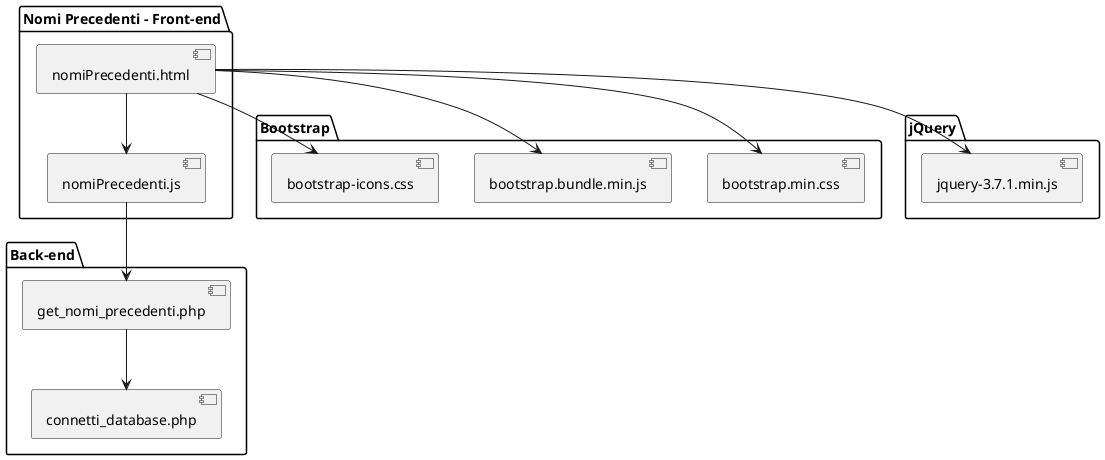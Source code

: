 @startuml package_nomiPrecedenti
package "Bootstrap" {
  [bootstrap.min.css]
  [bootstrap.bundle.min.js]
  [bootstrap-icons.css]
}

package "jQuery" {
  [jquery-3.7.1.min.js]
}

package "Nomi Precedenti - Front-end" {
  [nomiPrecedenti.html]
  [nomiPrecedenti.js]
}

package "Back-end" {
  [get_nomi_precedenti.php]
  [connetti_database.php]
}

' Inclusioni statiche da HTML
[nomiPrecedenti.html] --> [bootstrap.min.css]
[nomiPrecedenti.html] --> [bootstrap.bundle.min.js]
[nomiPrecedenti.html] --> [bootstrap-icons.css]
[nomiPrecedenti.html] --> [jquery-3.7.1.min.js]
[nomiPrecedenti.html] --> [nomiPrecedenti.js]

' Chiamata AJAX
[nomiPrecedenti.js] --> [get_nomi_precedenti.php]

' Connessione al database
[get_nomi_precedenti.php] --> [connetti_database.php]
@enduml
